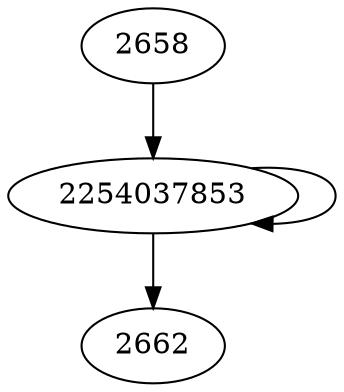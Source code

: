 digraph  {
2658;
2254037853;
2662;
2658 -> 2254037853;
2254037853 -> 2254037853;
2254037853 -> 2662;
}

